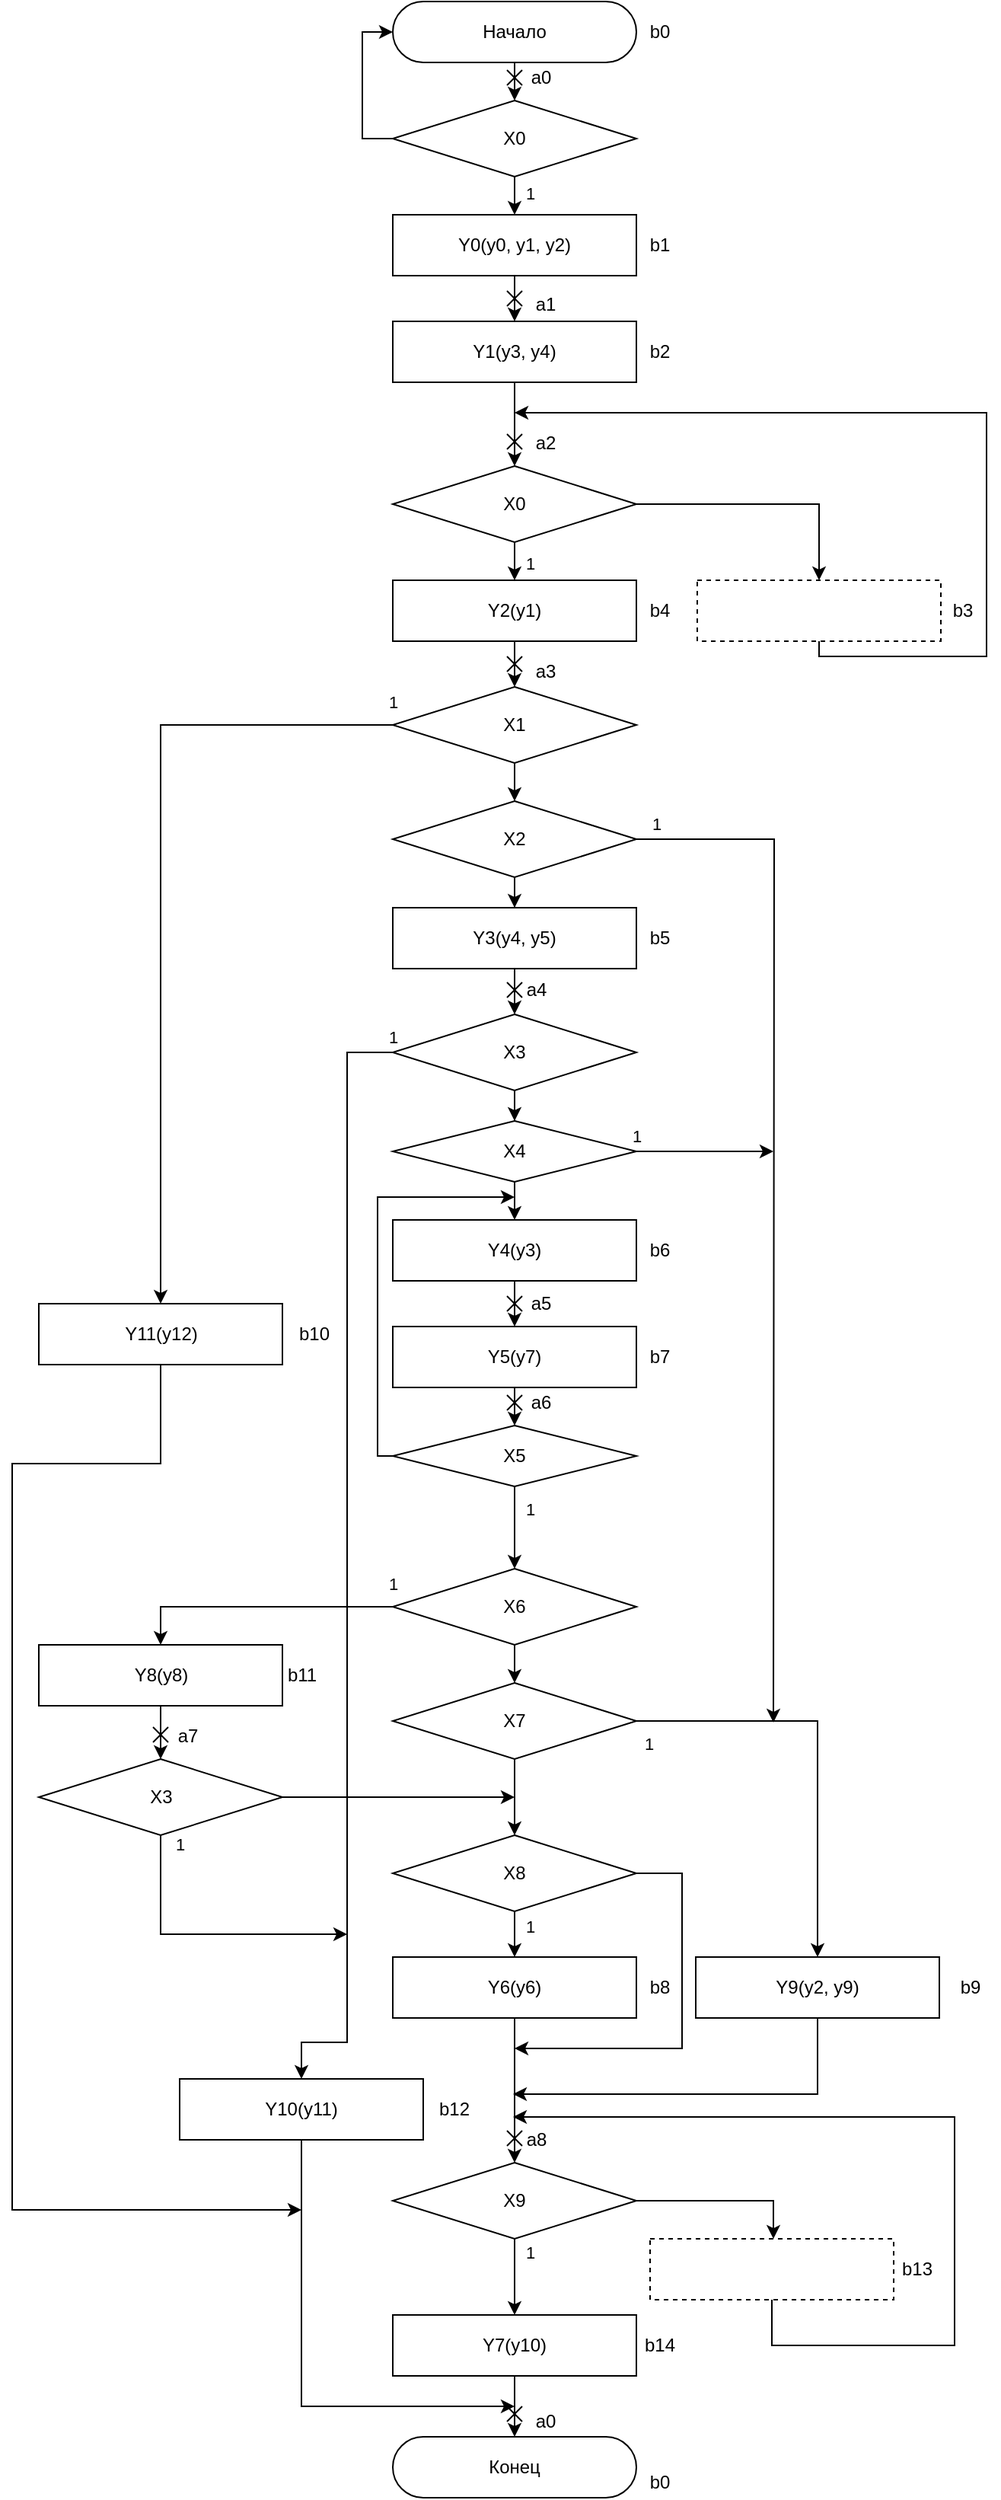 <mxfile version="17.4.4" type="device"><diagram id="j1K5RN1lld7HcwhdoLyu" name="Page-1"><mxGraphModel dx="1160" dy="646" grid="1" gridSize="10" guides="1" tooltips="1" connect="1" arrows="1" fold="1" page="1" pageScale="1" pageWidth="827" pageHeight="1169" math="0" shadow="0"><root><mxCell id="0"/><mxCell id="1" parent="0"/><mxCell id="5ixjtQDNcvIggNGsHnZu-1" value="" style="edgeStyle=orthogonalEdgeStyle;rounded=0;orthogonalLoop=1;jettySize=auto;html=1;" parent="1" source="5ixjtQDNcvIggNGsHnZu-2" target="5ixjtQDNcvIggNGsHnZu-5" edge="1"><mxGeometry relative="1" as="geometry"/></mxCell><mxCell id="5ixjtQDNcvIggNGsHnZu-2" value="Начало" style="rounded=1;whiteSpace=wrap;html=1;arcSize=50;" parent="1" vertex="1"><mxGeometry x="320.0" y="40" width="160" height="40" as="geometry"/></mxCell><mxCell id="5ixjtQDNcvIggNGsHnZu-3" value="" style="edgeStyle=orthogonalEdgeStyle;rounded=0;orthogonalLoop=1;jettySize=auto;html=1;entryX=0;entryY=0.5;entryDx=0;entryDy=0;exitX=0;exitY=0.5;exitDx=0;exitDy=0;" parent="1" source="5ixjtQDNcvIggNGsHnZu-5" target="5ixjtQDNcvIggNGsHnZu-2" edge="1"><mxGeometry relative="1" as="geometry"><mxPoint x="240.0" y="150" as="targetPoint"/></mxGeometry></mxCell><mxCell id="5ixjtQDNcvIggNGsHnZu-4" value="1" style="edgeStyle=orthogonalEdgeStyle;rounded=0;orthogonalLoop=1;jettySize=auto;html=1;" parent="1" source="5ixjtQDNcvIggNGsHnZu-5" target="5ixjtQDNcvIggNGsHnZu-7" edge="1"><mxGeometry x="-0.6" y="10" relative="1" as="geometry"><mxPoint as="offset"/></mxGeometry></mxCell><mxCell id="5ixjtQDNcvIggNGsHnZu-5" value="X0" style="rhombus;whiteSpace=wrap;html=1;rounded=0;" parent="1" vertex="1"><mxGeometry x="320.0" y="105" width="160" height="50" as="geometry"/></mxCell><mxCell id="5ixjtQDNcvIggNGsHnZu-6" value="" style="edgeStyle=orthogonalEdgeStyle;rounded=0;orthogonalLoop=1;jettySize=auto;html=1;" parent="1" source="5ixjtQDNcvIggNGsHnZu-7" target="5ixjtQDNcvIggNGsHnZu-9" edge="1"><mxGeometry relative="1" as="geometry"/></mxCell><mxCell id="5ixjtQDNcvIggNGsHnZu-7" value="Y0(y0, y1, y2)" style="whiteSpace=wrap;html=1;rounded=0;" parent="1" vertex="1"><mxGeometry x="320.0" y="180" width="160" height="40" as="geometry"/></mxCell><mxCell id="5ixjtQDNcvIggNGsHnZu-8" value="" style="edgeStyle=orthogonalEdgeStyle;rounded=0;orthogonalLoop=1;jettySize=auto;html=1;" parent="1" source="5ixjtQDNcvIggNGsHnZu-9" target="5ixjtQDNcvIggNGsHnZu-12" edge="1"><mxGeometry relative="1" as="geometry"/></mxCell><mxCell id="5ixjtQDNcvIggNGsHnZu-9" value="Y1(y3, y4)" style="whiteSpace=wrap;html=1;rounded=0;" parent="1" vertex="1"><mxGeometry x="320.0" y="250" width="160" height="40" as="geometry"/></mxCell><mxCell id="5ixjtQDNcvIggNGsHnZu-10" value="1" style="edgeStyle=orthogonalEdgeStyle;rounded=0;orthogonalLoop=1;jettySize=auto;html=1;" parent="1" source="5ixjtQDNcvIggNGsHnZu-12" target="5ixjtQDNcvIggNGsHnZu-16" edge="1"><mxGeometry x="-0.5" y="10" relative="1" as="geometry"><mxPoint as="offset"/></mxGeometry></mxCell><mxCell id="5ixjtQDNcvIggNGsHnZu-11" value="" style="edgeStyle=orthogonalEdgeStyle;rounded=0;orthogonalLoop=1;jettySize=auto;html=1;fontColor=#000000;entryX=0.5;entryY=0;entryDx=0;entryDy=0;" parent="1" source="5ixjtQDNcvIggNGsHnZu-12" target="5ixjtQDNcvIggNGsHnZu-14" edge="1"><mxGeometry relative="1" as="geometry"><mxPoint x="580" y="370" as="targetPoint"/></mxGeometry></mxCell><mxCell id="5ixjtQDNcvIggNGsHnZu-12" value="X0" style="rhombus;whiteSpace=wrap;html=1;rounded=0;" parent="1" vertex="1"><mxGeometry x="320.0" y="345" width="160" height="50" as="geometry"/></mxCell><mxCell id="5ixjtQDNcvIggNGsHnZu-13" value="" style="edgeStyle=orthogonalEdgeStyle;rounded=0;orthogonalLoop=1;jettySize=auto;html=1;exitX=0.5;exitY=1;exitDx=0;exitDy=0;" parent="1" source="5ixjtQDNcvIggNGsHnZu-14" edge="1"><mxGeometry relative="1" as="geometry"><mxPoint x="400.0" y="310" as="targetPoint"/><Array as="points"><mxPoint x="600" y="470"/><mxPoint x="710" y="470"/><mxPoint x="710" y="310"/></Array></mxGeometry></mxCell><mxCell id="5ixjtQDNcvIggNGsHnZu-14" value="" style="whiteSpace=wrap;html=1;rounded=0;perimeterSpacing=0;strokeWidth=1;dashed=1;" parent="1" vertex="1"><mxGeometry x="520" y="420" width="160" height="40" as="geometry"/></mxCell><mxCell id="5ixjtQDNcvIggNGsHnZu-15" value="" style="edgeStyle=orthogonalEdgeStyle;rounded=0;orthogonalLoop=1;jettySize=auto;html=1;" parent="1" source="5ixjtQDNcvIggNGsHnZu-16" target="5ixjtQDNcvIggNGsHnZu-19" edge="1"><mxGeometry relative="1" as="geometry"/></mxCell><mxCell id="5ixjtQDNcvIggNGsHnZu-16" value="Y2(y1)" style="whiteSpace=wrap;html=1;rounded=0;" parent="1" vertex="1"><mxGeometry x="320.0" y="420" width="160" height="40" as="geometry"/></mxCell><mxCell id="5ixjtQDNcvIggNGsHnZu-17" value="" style="edgeStyle=orthogonalEdgeStyle;rounded=0;orthogonalLoop=1;jettySize=auto;html=1;fontColor=#FF0000;" parent="1" source="5ixjtQDNcvIggNGsHnZu-19" target="5ixjtQDNcvIggNGsHnZu-22" edge="1"><mxGeometry relative="1" as="geometry"/></mxCell><mxCell id="5ixjtQDNcvIggNGsHnZu-18" value="1" style="edgeStyle=orthogonalEdgeStyle;rounded=0;orthogonalLoop=1;jettySize=auto;html=1;fontColor=#000000;entryX=0.5;entryY=0;entryDx=0;entryDy=0;" parent="1" source="5ixjtQDNcvIggNGsHnZu-19" target="5ixjtQDNcvIggNGsHnZu-67" edge="1"><mxGeometry x="-1" y="-15" relative="1" as="geometry"><mxPoint x="560" y="545" as="targetPoint"/><mxPoint as="offset"/></mxGeometry></mxCell><mxCell id="5ixjtQDNcvIggNGsHnZu-19" value="X1" style="rhombus;whiteSpace=wrap;html=1;rounded=0;" parent="1" vertex="1"><mxGeometry x="320.0" y="490" width="160" height="50" as="geometry"/></mxCell><mxCell id="5ixjtQDNcvIggNGsHnZu-20" value="" style="edgeStyle=orthogonalEdgeStyle;rounded=0;orthogonalLoop=1;jettySize=auto;html=1;fontColor=#000000;" parent="1" source="5ixjtQDNcvIggNGsHnZu-22" target="5ixjtQDNcvIggNGsHnZu-24" edge="1"><mxGeometry relative="1" as="geometry"/></mxCell><mxCell id="5ixjtQDNcvIggNGsHnZu-140" value="1" style="edgeStyle=orthogonalEdgeStyle;rounded=0;orthogonalLoop=1;jettySize=auto;html=1;" parent="1" source="5ixjtQDNcvIggNGsHnZu-22" edge="1"><mxGeometry x="-0.961" y="10" relative="1" as="geometry"><mxPoint x="570" y="1170" as="targetPoint"/><mxPoint as="offset"/></mxGeometry></mxCell><mxCell id="5ixjtQDNcvIggNGsHnZu-22" value="X2" style="rhombus;whiteSpace=wrap;html=1;rounded=0;" parent="1" vertex="1"><mxGeometry x="320.0" y="565" width="160" height="50" as="geometry"/></mxCell><mxCell id="5ixjtQDNcvIggNGsHnZu-23" value="" style="edgeStyle=orthogonalEdgeStyle;rounded=0;orthogonalLoop=1;jettySize=auto;html=1;fontColor=#000000;" parent="1" source="5ixjtQDNcvIggNGsHnZu-24" target="5ixjtQDNcvIggNGsHnZu-27" edge="1"><mxGeometry relative="1" as="geometry"/></mxCell><mxCell id="5ixjtQDNcvIggNGsHnZu-24" value="Y3(y4, y5)" style="whiteSpace=wrap;html=1;rounded=0;" parent="1" vertex="1"><mxGeometry x="320.0" y="635" width="160" height="40" as="geometry"/></mxCell><mxCell id="5ixjtQDNcvIggNGsHnZu-94" value="" style="edgeStyle=orthogonalEdgeStyle;rounded=0;orthogonalLoop=1;jettySize=auto;html=1;entryX=0.5;entryY=0;entryDx=0;entryDy=0;" parent="1" source="5ixjtQDNcvIggNGsHnZu-27" target="5ixjtQDNcvIggNGsHnZu-30" edge="1"><mxGeometry relative="1" as="geometry"/></mxCell><mxCell id="5ixjtQDNcvIggNGsHnZu-129" value="1" style="edgeStyle=orthogonalEdgeStyle;rounded=0;orthogonalLoop=1;jettySize=auto;html=1;entryX=0.5;entryY=0;entryDx=0;entryDy=0;exitX=0;exitY=0.5;exitDx=0;exitDy=0;" parent="1" source="5ixjtQDNcvIggNGsHnZu-27" target="5ixjtQDNcvIggNGsHnZu-126" edge="1"><mxGeometry x="-1" y="-10" relative="1" as="geometry"><mxPoint x="240" y="780" as="targetPoint"/><Array as="points"><mxPoint x="290" y="730"/><mxPoint x="290" y="1380"/><mxPoint x="260" y="1380"/></Array><mxPoint as="offset"/></mxGeometry></mxCell><mxCell id="5ixjtQDNcvIggNGsHnZu-27" value="X3" style="rhombus;whiteSpace=wrap;html=1;rounded=0;" parent="1" vertex="1"><mxGeometry x="320.0" y="705" width="160" height="50" as="geometry"/></mxCell><mxCell id="5ixjtQDNcvIggNGsHnZu-28" value="" style="edgeStyle=orthogonalEdgeStyle;rounded=0;orthogonalLoop=1;jettySize=auto;html=1;fontColor=#000000;entryX=0.5;entryY=0;entryDx=0;entryDy=0;" parent="1" source="5ixjtQDNcvIggNGsHnZu-30" target="5ixjtQDNcvIggNGsHnZu-35" edge="1"><mxGeometry relative="1" as="geometry"><mxPoint x="400.0" y="840" as="targetPoint"/></mxGeometry></mxCell><mxCell id="5ixjtQDNcvIggNGsHnZu-142" value="1" style="edgeStyle=orthogonalEdgeStyle;rounded=0;orthogonalLoop=1;jettySize=auto;html=1;" parent="1" source="5ixjtQDNcvIggNGsHnZu-30" edge="1"><mxGeometry x="-1" y="10" relative="1" as="geometry"><mxPoint x="570" y="795" as="targetPoint"/><mxPoint as="offset"/></mxGeometry></mxCell><mxCell id="5ixjtQDNcvIggNGsHnZu-30" value="X4" style="rhombus;whiteSpace=wrap;html=1;rounded=0;" parent="1" vertex="1"><mxGeometry x="320" y="775" width="160" height="40" as="geometry"/></mxCell><mxCell id="5ixjtQDNcvIggNGsHnZu-106" value="1" style="edgeStyle=orthogonalEdgeStyle;rounded=0;orthogonalLoop=1;jettySize=auto;html=1;entryX=0.5;entryY=0;entryDx=0;entryDy=0;exitX=0.5;exitY=1;exitDx=0;exitDy=0;" parent="1" source="-YwN7Ue9L9JlDuzLkfbX-1" target="5ixjtQDNcvIggNGsHnZu-97" edge="1"><mxGeometry x="-0.444" y="10" relative="1" as="geometry"><mxPoint x="400" y="1095.0" as="targetPoint"/><Array as="points"><mxPoint x="400" y="1040"/><mxPoint x="400" y="1040"/></Array><mxPoint as="offset"/><mxPoint x="480" y="860" as="sourcePoint"/></mxGeometry></mxCell><mxCell id="5ixjtQDNcvIggNGsHnZu-34" value="" style="edgeStyle=orthogonalEdgeStyle;rounded=0;orthogonalLoop=1;jettySize=auto;html=1;fontColor=#000000;" parent="1" source="5ixjtQDNcvIggNGsHnZu-35" target="5ixjtQDNcvIggNGsHnZu-37" edge="1"><mxGeometry relative="1" as="geometry"/></mxCell><mxCell id="5ixjtQDNcvIggNGsHnZu-35" value="Y4(y3)" style="whiteSpace=wrap;html=1;rounded=0;" parent="1" vertex="1"><mxGeometry x="320" y="840" width="160" height="40" as="geometry"/></mxCell><mxCell id="5ixjtQDNcvIggNGsHnZu-36" value="" style="edgeStyle=orthogonalEdgeStyle;rounded=0;orthogonalLoop=1;jettySize=auto;html=1;fontColor=#000000;exitX=0;exitY=0.5;exitDx=0;exitDy=0;" parent="1" source="-YwN7Ue9L9JlDuzLkfbX-1" edge="1"><mxGeometry relative="1" as="geometry"><mxPoint x="400" y="825" as="targetPoint"/><Array as="points"><mxPoint x="310" y="995"/><mxPoint x="310" y="825"/></Array></mxGeometry></mxCell><mxCell id="-YwN7Ue9L9JlDuzLkfbX-2" value="" style="edgeStyle=orthogonalEdgeStyle;rounded=0;orthogonalLoop=1;jettySize=auto;html=1;" parent="1" source="5ixjtQDNcvIggNGsHnZu-37" target="-YwN7Ue9L9JlDuzLkfbX-1" edge="1"><mxGeometry relative="1" as="geometry"/></mxCell><mxCell id="5ixjtQDNcvIggNGsHnZu-37" value="Y5(y7)" style="whiteSpace=wrap;html=1;rounded=0;" parent="1" vertex="1"><mxGeometry x="320" y="910" width="160" height="40" as="geometry"/></mxCell><mxCell id="5ixjtQDNcvIggNGsHnZu-145" value="" style="edgeStyle=orthogonalEdgeStyle;rounded=0;orthogonalLoop=1;jettySize=auto;html=1;exitX=0.5;exitY=1;exitDx=0;exitDy=0;" parent="1" source="5ixjtQDNcvIggNGsHnZu-63" edge="1"><mxGeometry relative="1" as="geometry"><mxPoint x="399" y="1414" as="targetPoint"/><Array as="points"><mxPoint x="599" y="1414"/></Array></mxGeometry></mxCell><mxCell id="5ixjtQDNcvIggNGsHnZu-63" value="Y9(y2, y9)" style="whiteSpace=wrap;html=1;rounded=0;" parent="1" vertex="1"><mxGeometry x="519" y="1324" width="160" height="40" as="geometry"/></mxCell><mxCell id="5ixjtQDNcvIggNGsHnZu-133" value="" style="edgeStyle=orthogonalEdgeStyle;rounded=0;orthogonalLoop=1;jettySize=auto;html=1;exitX=0.5;exitY=1;exitDx=0;exitDy=0;" parent="1" source="5ixjtQDNcvIggNGsHnZu-67" edge="1"><mxGeometry relative="1" as="geometry"><mxPoint x="260" y="1490" as="targetPoint"/><Array as="points"><mxPoint x="168" y="1000"/><mxPoint x="70" y="1000"/><mxPoint x="70" y="1490"/></Array></mxGeometry></mxCell><mxCell id="5ixjtQDNcvIggNGsHnZu-67" value="Y11(y12)" style="whiteSpace=wrap;html=1;rounded=0;" parent="1" vertex="1"><mxGeometry x="87.5" y="895" width="160" height="40" as="geometry"/></mxCell><mxCell id="5ixjtQDNcvIggNGsHnZu-68" value="a0" style="text;html=1;align=center;verticalAlign=middle;resizable=0;points=[];autosize=1;strokeColor=none;fillColor=none;fontColor=#000000;" parent="1" vertex="1"><mxGeometry x="402.0" y="80" width="30" height="20" as="geometry"/></mxCell><mxCell id="5ixjtQDNcvIggNGsHnZu-69" value="a1" style="text;html=1;align=center;verticalAlign=middle;resizable=0;points=[];autosize=1;strokeColor=none;fillColor=none;fontColor=#000000;" parent="1" vertex="1"><mxGeometry x="405.0" y="229" width="30" height="20" as="geometry"/></mxCell><mxCell id="5ixjtQDNcvIggNGsHnZu-70" value="a2" style="text;html=1;align=center;verticalAlign=middle;resizable=0;points=[];autosize=1;strokeColor=none;fillColor=none;fontColor=#000000;" parent="1" vertex="1"><mxGeometry x="405.0" y="320" width="30" height="20" as="geometry"/></mxCell><mxCell id="5ixjtQDNcvIggNGsHnZu-71" value="a3" style="text;html=1;align=center;verticalAlign=middle;resizable=0;points=[];autosize=1;strokeColor=none;fillColor=none;fontColor=#000000;" parent="1" vertex="1"><mxGeometry x="405.0" y="470" width="30" height="20" as="geometry"/></mxCell><mxCell id="5ixjtQDNcvIggNGsHnZu-72" value="a4" style="text;html=1;align=center;verticalAlign=middle;resizable=0;points=[];autosize=1;strokeColor=none;fillColor=none;fontColor=#000000;" parent="1" vertex="1"><mxGeometry x="399.0" y="679" width="30" height="20" as="geometry"/></mxCell><mxCell id="5ixjtQDNcvIggNGsHnZu-73" value="a5" style="text;html=1;align=center;verticalAlign=middle;resizable=0;points=[];autosize=1;strokeColor=none;fillColor=none;fontColor=#000000;" parent="1" vertex="1"><mxGeometry x="402" y="885" width="30" height="20" as="geometry"/></mxCell><mxCell id="5ixjtQDNcvIggNGsHnZu-74" value="a6" style="text;html=1;align=center;verticalAlign=middle;resizable=0;points=[];autosize=1;strokeColor=none;fillColor=none;fontColor=#000000;" parent="1" vertex="1"><mxGeometry x="402" y="950" width="30" height="20" as="geometry"/></mxCell><mxCell id="5ixjtQDNcvIggNGsHnZu-78" value="b0" style="text;html=1;align=center;verticalAlign=middle;resizable=0;points=[];autosize=1;strokeColor=none;fillColor=none;fontColor=#000000;" parent="1" vertex="1"><mxGeometry x="480.0" y="50" width="30" height="20" as="geometry"/></mxCell><mxCell id="5ixjtQDNcvIggNGsHnZu-79" value="b1" style="text;html=1;align=center;verticalAlign=middle;resizable=0;points=[];autosize=1;strokeColor=none;fillColor=none;fontColor=#000000;" parent="1" vertex="1"><mxGeometry x="480.0" y="190" width="30" height="20" as="geometry"/></mxCell><mxCell id="5ixjtQDNcvIggNGsHnZu-80" value="b2" style="text;html=1;align=center;verticalAlign=middle;resizable=0;points=[];autosize=1;strokeColor=none;fillColor=none;fontColor=#000000;" parent="1" vertex="1"><mxGeometry x="480.0" y="260" width="30" height="20" as="geometry"/></mxCell><mxCell id="5ixjtQDNcvIggNGsHnZu-81" value="b4" style="text;html=1;align=center;verticalAlign=middle;resizable=0;points=[];autosize=1;strokeColor=none;fillColor=none;fontColor=#000000;" parent="1" vertex="1"><mxGeometry x="480.0" y="430" width="30" height="20" as="geometry"/></mxCell><mxCell id="5ixjtQDNcvIggNGsHnZu-82" value="b3" style="text;html=1;align=center;verticalAlign=middle;resizable=0;points=[];autosize=1;strokeColor=none;fillColor=none;fontColor=#000000;" parent="1" vertex="1"><mxGeometry x="679" y="430" width="30" height="20" as="geometry"/></mxCell><mxCell id="5ixjtQDNcvIggNGsHnZu-83" value="b5" style="text;html=1;align=center;verticalAlign=middle;resizable=0;points=[];autosize=1;strokeColor=none;fillColor=none;fontColor=#000000;" parent="1" vertex="1"><mxGeometry x="480.0" y="645" width="30" height="20" as="geometry"/></mxCell><mxCell id="5ixjtQDNcvIggNGsHnZu-84" value="b6" style="text;html=1;align=center;verticalAlign=middle;resizable=0;points=[];autosize=1;strokeColor=none;fillColor=none;fontColor=#000000;" parent="1" vertex="1"><mxGeometry x="480" y="850" width="30" height="20" as="geometry"/></mxCell><mxCell id="5ixjtQDNcvIggNGsHnZu-85" value="b7" style="text;html=1;align=center;verticalAlign=middle;resizable=0;points=[];autosize=1;strokeColor=none;fillColor=none;fontColor=#000000;" parent="1" vertex="1"><mxGeometry x="480" y="920" width="30" height="20" as="geometry"/></mxCell><mxCell id="5ixjtQDNcvIggNGsHnZu-88" value="b9" style="text;html=1;align=center;verticalAlign=middle;resizable=0;points=[];autosize=1;strokeColor=none;fillColor=none;fontColor=#000000;" parent="1" vertex="1"><mxGeometry x="684" y="1334" width="30" height="20" as="geometry"/></mxCell><mxCell id="5ixjtQDNcvIggNGsHnZu-89" value="b13" style="text;html=1;align=center;verticalAlign=middle;resizable=0;points=[];autosize=1;strokeColor=none;fillColor=none;fontColor=#000000;" parent="1" vertex="1"><mxGeometry x="644" y="1519" width="40" height="20" as="geometry"/></mxCell><mxCell id="5ixjtQDNcvIggNGsHnZu-95" value="" style="edgeStyle=orthogonalEdgeStyle;rounded=0;orthogonalLoop=1;jettySize=auto;html=1;fontColor=#000000;" parent="1" source="5ixjtQDNcvIggNGsHnZu-97" target="5ixjtQDNcvIggNGsHnZu-99" edge="1"><mxGeometry relative="1" as="geometry"/></mxCell><mxCell id="5ixjtQDNcvIggNGsHnZu-96" value="1" style="edgeStyle=orthogonalEdgeStyle;rounded=0;orthogonalLoop=1;jettySize=auto;html=1;fontColor=#000000;entryX=0.5;entryY=0;entryDx=0;entryDy=0;" parent="1" source="5ixjtQDNcvIggNGsHnZu-97" target="5ixjtQDNcvIggNGsHnZu-101" edge="1"><mxGeometry x="-1" y="-15" relative="1" as="geometry"><mxPoint as="offset"/></mxGeometry></mxCell><mxCell id="5ixjtQDNcvIggNGsHnZu-97" value="X6" style="rhombus;whiteSpace=wrap;html=1;rounded=0;" parent="1" vertex="1"><mxGeometry x="320" y="1069" width="160" height="50" as="geometry"/></mxCell><mxCell id="5ixjtQDNcvIggNGsHnZu-98" value="" style="edgeStyle=orthogonalEdgeStyle;rounded=0;orthogonalLoop=1;jettySize=auto;html=1;fontColor=#000000;entryX=0.5;entryY=0;entryDx=0;entryDy=0;" parent="1" source="5ixjtQDNcvIggNGsHnZu-99" target="5ixjtQDNcvIggNGsHnZu-109" edge="1"><mxGeometry relative="1" as="geometry"><mxPoint x="400" y="1394" as="targetPoint"/></mxGeometry></mxCell><mxCell id="5ixjtQDNcvIggNGsHnZu-135" value="1" style="edgeStyle=orthogonalEdgeStyle;rounded=0;orthogonalLoop=1;jettySize=auto;html=1;entryX=0.5;entryY=0;entryDx=0;entryDy=0;" parent="1" source="5ixjtQDNcvIggNGsHnZu-99" target="5ixjtQDNcvIggNGsHnZu-63" edge="1"><mxGeometry x="-0.944" y="-15" relative="1" as="geometry"><mxPoint x="239" y="1524" as="targetPoint"/><mxPoint as="offset"/></mxGeometry></mxCell><mxCell id="5ixjtQDNcvIggNGsHnZu-99" value="X7" style="rhombus;whiteSpace=wrap;html=1;rounded=0;" parent="1" vertex="1"><mxGeometry x="320" y="1144" width="160" height="50" as="geometry"/></mxCell><mxCell id="5ixjtQDNcvIggNGsHnZu-100" value="" style="edgeStyle=orthogonalEdgeStyle;rounded=0;orthogonalLoop=1;jettySize=auto;html=1;fontColor=#000000;" parent="1" source="5ixjtQDNcvIggNGsHnZu-101" target="5ixjtQDNcvIggNGsHnZu-103" edge="1"><mxGeometry relative="1" as="geometry"/></mxCell><mxCell id="5ixjtQDNcvIggNGsHnZu-101" value="Y8(y8)" style="whiteSpace=wrap;html=1;rounded=0;" parent="1" vertex="1"><mxGeometry x="87.5" y="1119" width="160" height="40" as="geometry"/></mxCell><mxCell id="5ixjtQDNcvIggNGsHnZu-102" value="" style="edgeStyle=orthogonalEdgeStyle;rounded=0;orthogonalLoop=1;jettySize=auto;html=1;fontColor=#000000;exitX=1;exitY=0.5;exitDx=0;exitDy=0;" parent="1" source="5ixjtQDNcvIggNGsHnZu-103" edge="1"><mxGeometry relative="1" as="geometry"><mxPoint x="603.5" y="1314" as="sourcePoint"/><mxPoint x="400" y="1219" as="targetPoint"/><Array as="points"><mxPoint x="400" y="1219"/></Array></mxGeometry></mxCell><mxCell id="5ixjtQDNcvIggNGsHnZu-151" value="1" style="edgeStyle=orthogonalEdgeStyle;rounded=0;orthogonalLoop=1;jettySize=auto;html=1;exitX=0.5;exitY=1;exitDx=0;exitDy=0;" parent="1" source="5ixjtQDNcvIggNGsHnZu-103" edge="1"><mxGeometry x="-0.936" y="12" relative="1" as="geometry"><mxPoint x="290" y="1309" as="targetPoint"/><Array as="points"><mxPoint x="168" y="1309"/></Array><mxPoint as="offset"/></mxGeometry></mxCell><mxCell id="5ixjtQDNcvIggNGsHnZu-103" value="X3" style="rhombus;whiteSpace=wrap;html=1;rounded=0;" parent="1" vertex="1"><mxGeometry x="87.5" y="1194" width="160" height="50" as="geometry"/></mxCell><mxCell id="5ixjtQDNcvIggNGsHnZu-104" value="a8" style="text;html=1;align=center;verticalAlign=middle;resizable=0;points=[];autosize=1;strokeColor=none;fillColor=none;fontColor=#000000;" parent="1" vertex="1"><mxGeometry x="399" y="1434" width="30" height="20" as="geometry"/></mxCell><mxCell id="5ixjtQDNcvIggNGsHnZu-105" value="b8" style="text;html=1;align=center;verticalAlign=middle;resizable=0;points=[];autosize=1;strokeColor=none;fillColor=none;fontColor=#000000;" parent="1" vertex="1"><mxGeometry x="480" y="1334" width="30" height="20" as="geometry"/></mxCell><mxCell id="5ixjtQDNcvIggNGsHnZu-107" value="1" style="edgeStyle=orthogonalEdgeStyle;rounded=0;orthogonalLoop=1;jettySize=auto;html=1;fontColor=#000000;" parent="1" source="5ixjtQDNcvIggNGsHnZu-109" target="5ixjtQDNcvIggNGsHnZu-110" edge="1"><mxGeometry x="-0.6" y="10" relative="1" as="geometry"><mxPoint as="offset"/></mxGeometry></mxCell><mxCell id="5ixjtQDNcvIggNGsHnZu-108" value="" style="edgeStyle=orthogonalEdgeStyle;rounded=0;orthogonalLoop=1;jettySize=auto;html=1;fontColor=#000000;exitX=1;exitY=0.5;exitDx=0;exitDy=0;" parent="1" source="5ixjtQDNcvIggNGsHnZu-109" edge="1"><mxGeometry relative="1" as="geometry"><mxPoint x="400" y="1384" as="targetPoint"/><Array as="points"><mxPoint x="510" y="1269"/><mxPoint x="510" y="1384"/></Array></mxGeometry></mxCell><mxCell id="5ixjtQDNcvIggNGsHnZu-109" value="X8" style="rhombus;whiteSpace=wrap;html=1;rounded=0;" parent="1" vertex="1"><mxGeometry x="320" y="1244" width="160" height="50" as="geometry"/></mxCell><mxCell id="5ixjtQDNcvIggNGsHnZu-125" value="" style="edgeStyle=orthogonalEdgeStyle;rounded=0;orthogonalLoop=1;jettySize=auto;html=1;entryX=0.5;entryY=0;entryDx=0;entryDy=0;" parent="1" source="5ixjtQDNcvIggNGsHnZu-110" target="5ixjtQDNcvIggNGsHnZu-114" edge="1"><mxGeometry relative="1" as="geometry"/></mxCell><mxCell id="5ixjtQDNcvIggNGsHnZu-110" value="Y6(y6)" style="whiteSpace=wrap;html=1;rounded=0;" parent="1" vertex="1"><mxGeometry x="320" y="1324" width="160" height="40" as="geometry"/></mxCell><mxCell id="5ixjtQDNcvIggNGsHnZu-111" value="b14" style="text;html=1;align=center;verticalAlign=middle;resizable=0;points=[];autosize=1;strokeColor=none;fillColor=none;fontColor=#000000;" parent="1" vertex="1"><mxGeometry x="475" y="1569" width="40" height="20" as="geometry"/></mxCell><mxCell id="5ixjtQDNcvIggNGsHnZu-112" value="" style="edgeStyle=orthogonalEdgeStyle;rounded=0;orthogonalLoop=1;jettySize=auto;html=1;fontColor=#000000;entryX=0.5;entryY=0;entryDx=0;entryDy=0;" parent="1" source="5ixjtQDNcvIggNGsHnZu-114" edge="1"><mxGeometry relative="1" as="geometry"><mxPoint x="570" y="1509" as="targetPoint"/><Array as="points"><mxPoint x="570" y="1484"/></Array></mxGeometry></mxCell><mxCell id="5ixjtQDNcvIggNGsHnZu-113" value="1" style="edgeStyle=orthogonalEdgeStyle;rounded=0;orthogonalLoop=1;jettySize=auto;html=1;fontColor=#000000;" parent="1" source="5ixjtQDNcvIggNGsHnZu-114" target="5ixjtQDNcvIggNGsHnZu-118" edge="1"><mxGeometry x="-0.667" y="10" relative="1" as="geometry"><mxPoint as="offset"/></mxGeometry></mxCell><mxCell id="5ixjtQDNcvIggNGsHnZu-114" value="X9" style="rhombus;whiteSpace=wrap;html=1;rounded=0;" parent="1" vertex="1"><mxGeometry x="320" y="1459" width="160" height="50" as="geometry"/></mxCell><mxCell id="5ixjtQDNcvIggNGsHnZu-115" value="" style="edgeStyle=orthogonalEdgeStyle;rounded=0;orthogonalLoop=1;jettySize=auto;html=1;fontColor=#000000;exitX=0.5;exitY=1;exitDx=0;exitDy=0;" parent="1" source="5ixjtQDNcvIggNGsHnZu-116" edge="1"><mxGeometry relative="1" as="geometry"><mxPoint x="399" y="1429" as="targetPoint"/><Array as="points"><mxPoint x="569" y="1579"/><mxPoint x="689" y="1579"/><mxPoint x="689" y="1429"/></Array></mxGeometry></mxCell><mxCell id="5ixjtQDNcvIggNGsHnZu-116" value="" style="whiteSpace=wrap;html=1;rounded=0;perimeterSpacing=0;strokeWidth=1;dashed=1;" parent="1" vertex="1"><mxGeometry x="489" y="1509" width="160" height="40" as="geometry"/></mxCell><mxCell id="5ixjtQDNcvIggNGsHnZu-117" value="" style="edgeStyle=orthogonalEdgeStyle;rounded=0;orthogonalLoop=1;jettySize=auto;html=1;fontColor=#000000;" parent="1" source="5ixjtQDNcvIggNGsHnZu-118" target="5ixjtQDNcvIggNGsHnZu-119" edge="1"><mxGeometry relative="1" as="geometry"/></mxCell><mxCell id="5ixjtQDNcvIggNGsHnZu-118" value="Y7(y10)" style="whiteSpace=wrap;html=1;rounded=0;" parent="1" vertex="1"><mxGeometry x="320" y="1559" width="160" height="40" as="geometry"/></mxCell><mxCell id="5ixjtQDNcvIggNGsHnZu-119" value="Конец" style="rounded=1;whiteSpace=wrap;html=1;arcSize=50;" parent="1" vertex="1"><mxGeometry x="320" y="1639" width="160" height="40" as="geometry"/></mxCell><mxCell id="5ixjtQDNcvIggNGsHnZu-120" value="a7" style="text;html=1;align=center;verticalAlign=middle;resizable=0;points=[];autosize=1;strokeColor=none;fillColor=none;fontColor=#000000;" parent="1" vertex="1"><mxGeometry x="170" y="1169" width="30" height="20" as="geometry"/></mxCell><mxCell id="5ixjtQDNcvIggNGsHnZu-121" value="a0" style="text;html=1;align=center;verticalAlign=middle;resizable=0;points=[];autosize=1;strokeColor=none;fillColor=none;fontColor=#000000;" parent="1" vertex="1"><mxGeometry x="405" y="1619" width="30" height="20" as="geometry"/></mxCell><mxCell id="5ixjtQDNcvIggNGsHnZu-122" value="b11" style="text;html=1;align=center;verticalAlign=middle;resizable=0;points=[];autosize=1;strokeColor=none;fillColor=none;fontColor=#000000;" parent="1" vertex="1"><mxGeometry x="245" y="1129" width="30" height="20" as="geometry"/></mxCell><mxCell id="5ixjtQDNcvIggNGsHnZu-123" value="b12" style="text;html=1;align=center;verticalAlign=middle;resizable=0;points=[];autosize=1;strokeColor=none;fillColor=none;fontColor=#000000;" parent="1" vertex="1"><mxGeometry x="340" y="1414" width="40" height="20" as="geometry"/></mxCell><mxCell id="5ixjtQDNcvIggNGsHnZu-124" value="b0" style="text;html=1;align=center;verticalAlign=middle;resizable=0;points=[];autosize=1;strokeColor=none;fillColor=none;fontColor=#000000;" parent="1" vertex="1"><mxGeometry x="480" y="1659" width="30" height="20" as="geometry"/></mxCell><mxCell id="5ixjtQDNcvIggNGsHnZu-147" value="" style="edgeStyle=orthogonalEdgeStyle;rounded=0;orthogonalLoop=1;jettySize=auto;html=1;exitX=0.5;exitY=1;exitDx=0;exitDy=0;" parent="1" source="5ixjtQDNcvIggNGsHnZu-126" edge="1"><mxGeometry relative="1" as="geometry"><mxPoint x="400" y="1619" as="targetPoint"/><Array as="points"><mxPoint x="260" y="1619"/></Array></mxGeometry></mxCell><mxCell id="5ixjtQDNcvIggNGsHnZu-126" value="Y10(y11)" style="whiteSpace=wrap;html=1;rounded=0;" parent="1" vertex="1"><mxGeometry x="180" y="1404" width="160" height="40" as="geometry"/></mxCell><mxCell id="5ixjtQDNcvIggNGsHnZu-127" value="b10" style="text;html=1;align=center;verticalAlign=middle;resizable=0;points=[];autosize=1;strokeColor=none;fillColor=none;fontColor=#000000;" parent="1" vertex="1"><mxGeometry x="247.5" y="905" width="40" height="20" as="geometry"/></mxCell><mxCell id="-YwN7Ue9L9JlDuzLkfbX-1" value="X5" style="rhombus;whiteSpace=wrap;html=1;rounded=0;" parent="1" vertex="1"><mxGeometry x="320" y="975" width="160" height="40" as="geometry"/></mxCell><mxCell id="dlUe6Wkb-eKmPpw3rpnS-3" value="" style="group" parent="1" vertex="1" connectable="0"><mxGeometry x="395" y="85" width="10" height="10" as="geometry"/></mxCell><mxCell id="dlUe6Wkb-eKmPpw3rpnS-1" value="" style="endArrow=none;html=1;rounded=0;" parent="dlUe6Wkb-eKmPpw3rpnS-3" edge="1"><mxGeometry width="50" height="50" relative="1" as="geometry"><mxPoint y="10" as="sourcePoint"/><mxPoint x="10" as="targetPoint"/></mxGeometry></mxCell><mxCell id="dlUe6Wkb-eKmPpw3rpnS-2" value="" style="endArrow=none;html=1;rounded=0;" parent="dlUe6Wkb-eKmPpw3rpnS-3" edge="1"><mxGeometry width="50" height="50" relative="1" as="geometry"><mxPoint as="sourcePoint"/><mxPoint x="10" y="10" as="targetPoint"/></mxGeometry></mxCell><mxCell id="dlUe6Wkb-eKmPpw3rpnS-5" value="" style="group" parent="1" vertex="1" connectable="0"><mxGeometry x="395" y="230" width="10" height="10" as="geometry"/></mxCell><mxCell id="dlUe6Wkb-eKmPpw3rpnS-6" value="" style="endArrow=none;html=1;rounded=0;" parent="dlUe6Wkb-eKmPpw3rpnS-5" edge="1"><mxGeometry width="50" height="50" relative="1" as="geometry"><mxPoint y="10" as="sourcePoint"/><mxPoint x="10" as="targetPoint"/></mxGeometry></mxCell><mxCell id="dlUe6Wkb-eKmPpw3rpnS-7" value="" style="endArrow=none;html=1;rounded=0;" parent="dlUe6Wkb-eKmPpw3rpnS-5" edge="1"><mxGeometry width="50" height="50" relative="1" as="geometry"><mxPoint as="sourcePoint"/><mxPoint x="10" y="10" as="targetPoint"/></mxGeometry></mxCell><mxCell id="dlUe6Wkb-eKmPpw3rpnS-8" value="" style="group" parent="1" vertex="1" connectable="0"><mxGeometry x="395" y="324" width="10" height="10" as="geometry"/></mxCell><mxCell id="dlUe6Wkb-eKmPpw3rpnS-9" value="" style="endArrow=none;html=1;rounded=0;" parent="dlUe6Wkb-eKmPpw3rpnS-8" edge="1"><mxGeometry width="50" height="50" relative="1" as="geometry"><mxPoint y="10" as="sourcePoint"/><mxPoint x="10" as="targetPoint"/></mxGeometry></mxCell><mxCell id="dlUe6Wkb-eKmPpw3rpnS-10" value="" style="endArrow=none;html=1;rounded=0;" parent="dlUe6Wkb-eKmPpw3rpnS-8" edge="1"><mxGeometry width="50" height="50" relative="1" as="geometry"><mxPoint as="sourcePoint"/><mxPoint x="10" y="10" as="targetPoint"/></mxGeometry></mxCell><mxCell id="dlUe6Wkb-eKmPpw3rpnS-11" value="" style="group" parent="1" vertex="1" connectable="0"><mxGeometry x="395" y="470" width="10" height="10" as="geometry"/></mxCell><mxCell id="dlUe6Wkb-eKmPpw3rpnS-12" value="" style="endArrow=none;html=1;rounded=0;" parent="dlUe6Wkb-eKmPpw3rpnS-11" edge="1"><mxGeometry width="50" height="50" relative="1" as="geometry"><mxPoint y="10" as="sourcePoint"/><mxPoint x="10" as="targetPoint"/></mxGeometry></mxCell><mxCell id="dlUe6Wkb-eKmPpw3rpnS-13" value="" style="endArrow=none;html=1;rounded=0;" parent="dlUe6Wkb-eKmPpw3rpnS-11" edge="1"><mxGeometry width="50" height="50" relative="1" as="geometry"><mxPoint as="sourcePoint"/><mxPoint x="10" y="10" as="targetPoint"/></mxGeometry></mxCell><mxCell id="dlUe6Wkb-eKmPpw3rpnS-14" value="" style="group" parent="1" vertex="1" connectable="0"><mxGeometry x="395" y="684" width="10" height="10" as="geometry"/></mxCell><mxCell id="dlUe6Wkb-eKmPpw3rpnS-15" value="" style="endArrow=none;html=1;rounded=0;" parent="dlUe6Wkb-eKmPpw3rpnS-14" edge="1"><mxGeometry width="50" height="50" relative="1" as="geometry"><mxPoint y="10" as="sourcePoint"/><mxPoint x="10" as="targetPoint"/></mxGeometry></mxCell><mxCell id="dlUe6Wkb-eKmPpw3rpnS-16" value="" style="endArrow=none;html=1;rounded=0;" parent="dlUe6Wkb-eKmPpw3rpnS-14" edge="1"><mxGeometry width="50" height="50" relative="1" as="geometry"><mxPoint as="sourcePoint"/><mxPoint x="10" y="10" as="targetPoint"/></mxGeometry></mxCell><mxCell id="dlUe6Wkb-eKmPpw3rpnS-17" value="" style="group" parent="1" vertex="1" connectable="0"><mxGeometry x="395" y="890" width="10" height="10" as="geometry"/></mxCell><mxCell id="dlUe6Wkb-eKmPpw3rpnS-18" value="" style="endArrow=none;html=1;rounded=0;" parent="dlUe6Wkb-eKmPpw3rpnS-17" edge="1"><mxGeometry width="50" height="50" relative="1" as="geometry"><mxPoint y="10" as="sourcePoint"/><mxPoint x="10" as="targetPoint"/></mxGeometry></mxCell><mxCell id="dlUe6Wkb-eKmPpw3rpnS-19" value="" style="endArrow=none;html=1;rounded=0;" parent="dlUe6Wkb-eKmPpw3rpnS-17" edge="1"><mxGeometry width="50" height="50" relative="1" as="geometry"><mxPoint as="sourcePoint"/><mxPoint x="10" y="10" as="targetPoint"/></mxGeometry></mxCell><mxCell id="dlUe6Wkb-eKmPpw3rpnS-20" value="" style="group" parent="1" vertex="1" connectable="0"><mxGeometry x="395" y="955" width="10" height="10" as="geometry"/></mxCell><mxCell id="dlUe6Wkb-eKmPpw3rpnS-21" value="" style="endArrow=none;html=1;rounded=0;" parent="dlUe6Wkb-eKmPpw3rpnS-20" edge="1"><mxGeometry width="50" height="50" relative="1" as="geometry"><mxPoint y="10" as="sourcePoint"/><mxPoint x="10" as="targetPoint"/></mxGeometry></mxCell><mxCell id="dlUe6Wkb-eKmPpw3rpnS-22" value="" style="endArrow=none;html=1;rounded=0;" parent="dlUe6Wkb-eKmPpw3rpnS-20" edge="1"><mxGeometry width="50" height="50" relative="1" as="geometry"><mxPoint as="sourcePoint"/><mxPoint x="10" y="10" as="targetPoint"/></mxGeometry></mxCell><mxCell id="dlUe6Wkb-eKmPpw3rpnS-23" value="" style="group" parent="1" vertex="1" connectable="0"><mxGeometry x="395" y="1438" width="10" height="10" as="geometry"/></mxCell><mxCell id="dlUe6Wkb-eKmPpw3rpnS-24" value="" style="endArrow=none;html=1;rounded=0;" parent="dlUe6Wkb-eKmPpw3rpnS-23" edge="1"><mxGeometry width="50" height="50" relative="1" as="geometry"><mxPoint y="10" as="sourcePoint"/><mxPoint x="10" as="targetPoint"/></mxGeometry></mxCell><mxCell id="dlUe6Wkb-eKmPpw3rpnS-25" value="" style="endArrow=none;html=1;rounded=0;" parent="dlUe6Wkb-eKmPpw3rpnS-23" edge="1"><mxGeometry width="50" height="50" relative="1" as="geometry"><mxPoint as="sourcePoint"/><mxPoint x="10" y="10" as="targetPoint"/></mxGeometry></mxCell><mxCell id="dlUe6Wkb-eKmPpw3rpnS-26" value="" style="group" parent="1" vertex="1" connectable="0"><mxGeometry x="395" y="1619" width="10" height="10" as="geometry"/></mxCell><mxCell id="dlUe6Wkb-eKmPpw3rpnS-27" value="" style="endArrow=none;html=1;rounded=0;" parent="dlUe6Wkb-eKmPpw3rpnS-26" edge="1"><mxGeometry width="50" height="50" relative="1" as="geometry"><mxPoint y="10" as="sourcePoint"/><mxPoint x="10" as="targetPoint"/></mxGeometry></mxCell><mxCell id="dlUe6Wkb-eKmPpw3rpnS-28" value="" style="endArrow=none;html=1;rounded=0;" parent="dlUe6Wkb-eKmPpw3rpnS-26" edge="1"><mxGeometry width="50" height="50" relative="1" as="geometry"><mxPoint as="sourcePoint"/><mxPoint x="10" y="10" as="targetPoint"/></mxGeometry></mxCell><mxCell id="dlUe6Wkb-eKmPpw3rpnS-29" value="" style="group" parent="1" vertex="1" connectable="0"><mxGeometry x="162.5" y="1173" width="10" height="10" as="geometry"/></mxCell><mxCell id="dlUe6Wkb-eKmPpw3rpnS-30" value="" style="endArrow=none;html=1;rounded=0;" parent="dlUe6Wkb-eKmPpw3rpnS-29" edge="1"><mxGeometry width="50" height="50" relative="1" as="geometry"><mxPoint y="10" as="sourcePoint"/><mxPoint x="10" as="targetPoint"/></mxGeometry></mxCell><mxCell id="dlUe6Wkb-eKmPpw3rpnS-31" value="" style="endArrow=none;html=1;rounded=0;" parent="dlUe6Wkb-eKmPpw3rpnS-29" edge="1"><mxGeometry width="50" height="50" relative="1" as="geometry"><mxPoint as="sourcePoint"/><mxPoint x="10" y="10" as="targetPoint"/></mxGeometry></mxCell></root></mxGraphModel></diagram></mxfile>